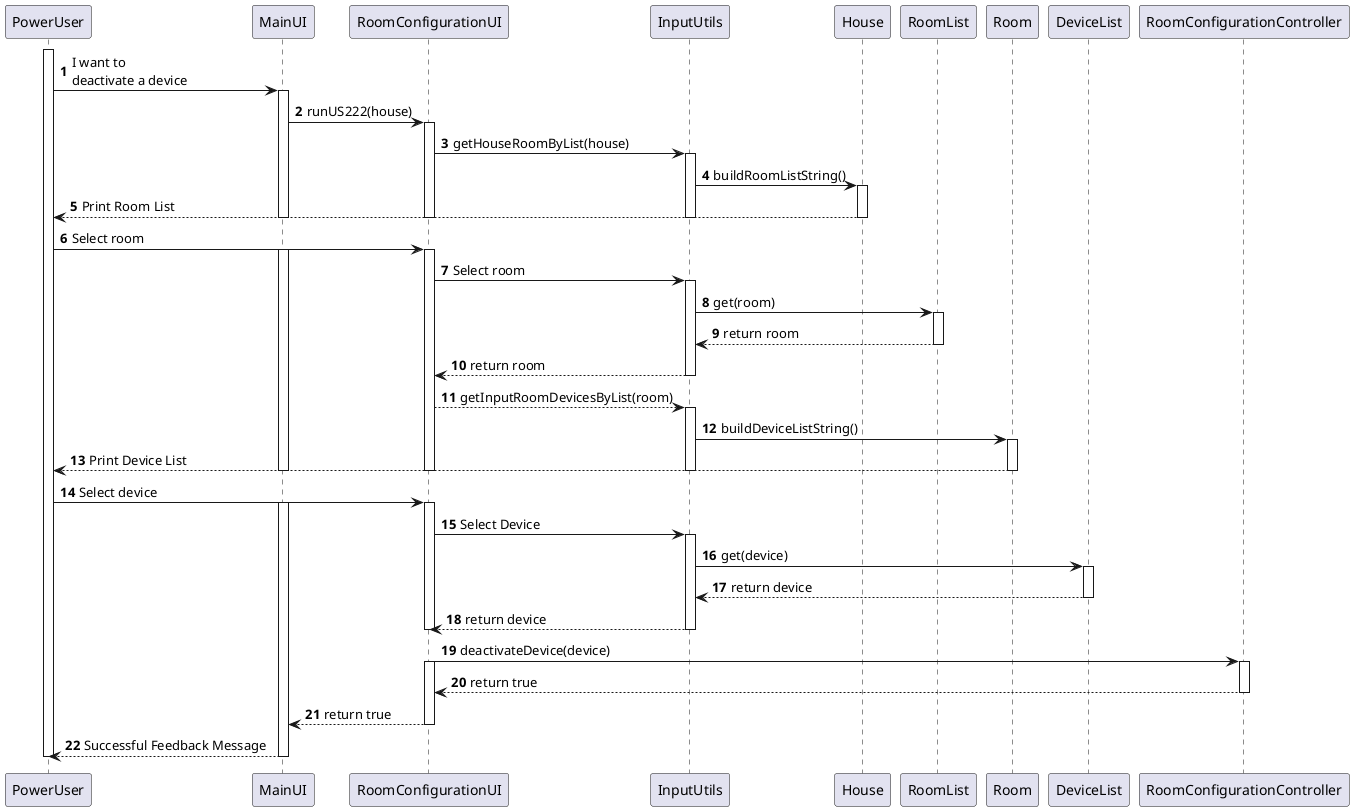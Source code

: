 @startuml
autonumber
activate PowerUser
PowerUser -> MainUI: I want to\ndeactivate a device
activate MainUI
MainUI -> RoomConfigurationUI: runUS222(house)
activate RoomConfigurationUI
RoomConfigurationUI -> InputUtils: getHouseRoomByList(house)
activate InputUtils
InputUtils -> House: buildRoomListString()
activate House
House --> PowerUser: Print Room List
deactivate House
deactivate InputUtils
deactivate RoomConfigurationUI
deactivate MainUI
PowerUser -> RoomConfigurationUI: Select room
activate MainUI
activate RoomConfigurationUI
RoomConfigurationUI -> InputUtils: Select room
activate InputUtils
InputUtils -> RoomList: get(room)
activate RoomList
RoomList --> InputUtils: return room
deactivate RoomList
InputUtils --> RoomConfigurationUI: return room
deactivate InputUtils
RoomConfigurationUI --> InputUtils: getInputRoomDevicesByList(room)
activate InputUtils
InputUtils -> Room: buildDeviceListString()
activate Room
Room --> PowerUser: Print Device List
deactivate MainUI
deactivate InputUtils
deactivate Room
deactivate RoomConfigurationUI
PowerUser -> RoomConfigurationUI: Select device
activate MainUI
activate RoomConfigurationUI
RoomConfigurationUI -> InputUtils: Select Device
activate InputUtils
InputUtils -> DeviceList: get(device)
activate DeviceList
DeviceList --> InputUtils: return device
deactivate DeviceList
InputUtils --> RoomConfigurationUI: return device
deactivate RoomConfigurationUI
deactivate InputUtils
RoomConfigurationUI -> RoomConfigurationController: deactivateDevice(device)
activate RoomConfigurationUI
activate RoomConfigurationController
RoomConfigurationController --> RoomConfigurationUI: return true
deactivate RoomConfigurationController
RoomConfigurationUI --> MainUI: return true
deactivate RoomConfigurationUI
MainUI --> PowerUser: Successful Feedback Message
deactivate MainUI
deactivate PowerUser
@enduml